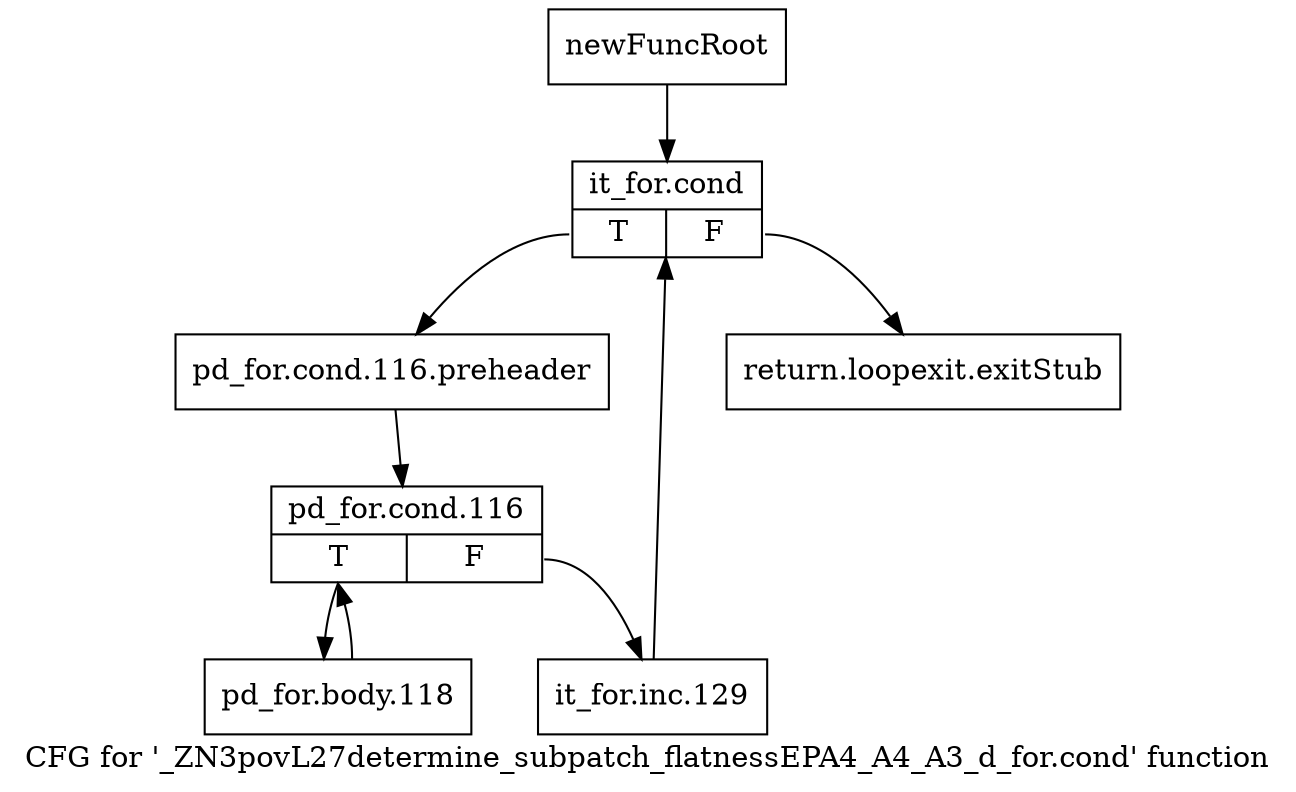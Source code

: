 digraph "CFG for '_ZN3povL27determine_subpatch_flatnessEPA4_A4_A3_d_for.cond' function" {
	label="CFG for '_ZN3povL27determine_subpatch_flatnessEPA4_A4_A3_d_for.cond' function";

	Node0x2312360 [shape=record,label="{newFuncRoot}"];
	Node0x2312360 -> Node0x2312400;
	Node0x23123b0 [shape=record,label="{return.loopexit.exitStub}"];
	Node0x2312400 [shape=record,label="{it_for.cond|{<s0>T|<s1>F}}"];
	Node0x2312400:s0 -> Node0x2312450;
	Node0x2312400:s1 -> Node0x23123b0;
	Node0x2312450 [shape=record,label="{pd_for.cond.116.preheader}"];
	Node0x2312450 -> Node0x23124a0;
	Node0x23124a0 [shape=record,label="{pd_for.cond.116|{<s0>T|<s1>F}}"];
	Node0x23124a0:s0 -> Node0x2312540;
	Node0x23124a0:s1 -> Node0x23124f0;
	Node0x23124f0 [shape=record,label="{it_for.inc.129}"];
	Node0x23124f0 -> Node0x2312400;
	Node0x2312540 [shape=record,label="{pd_for.body.118}"];
	Node0x2312540 -> Node0x23124a0;
}
